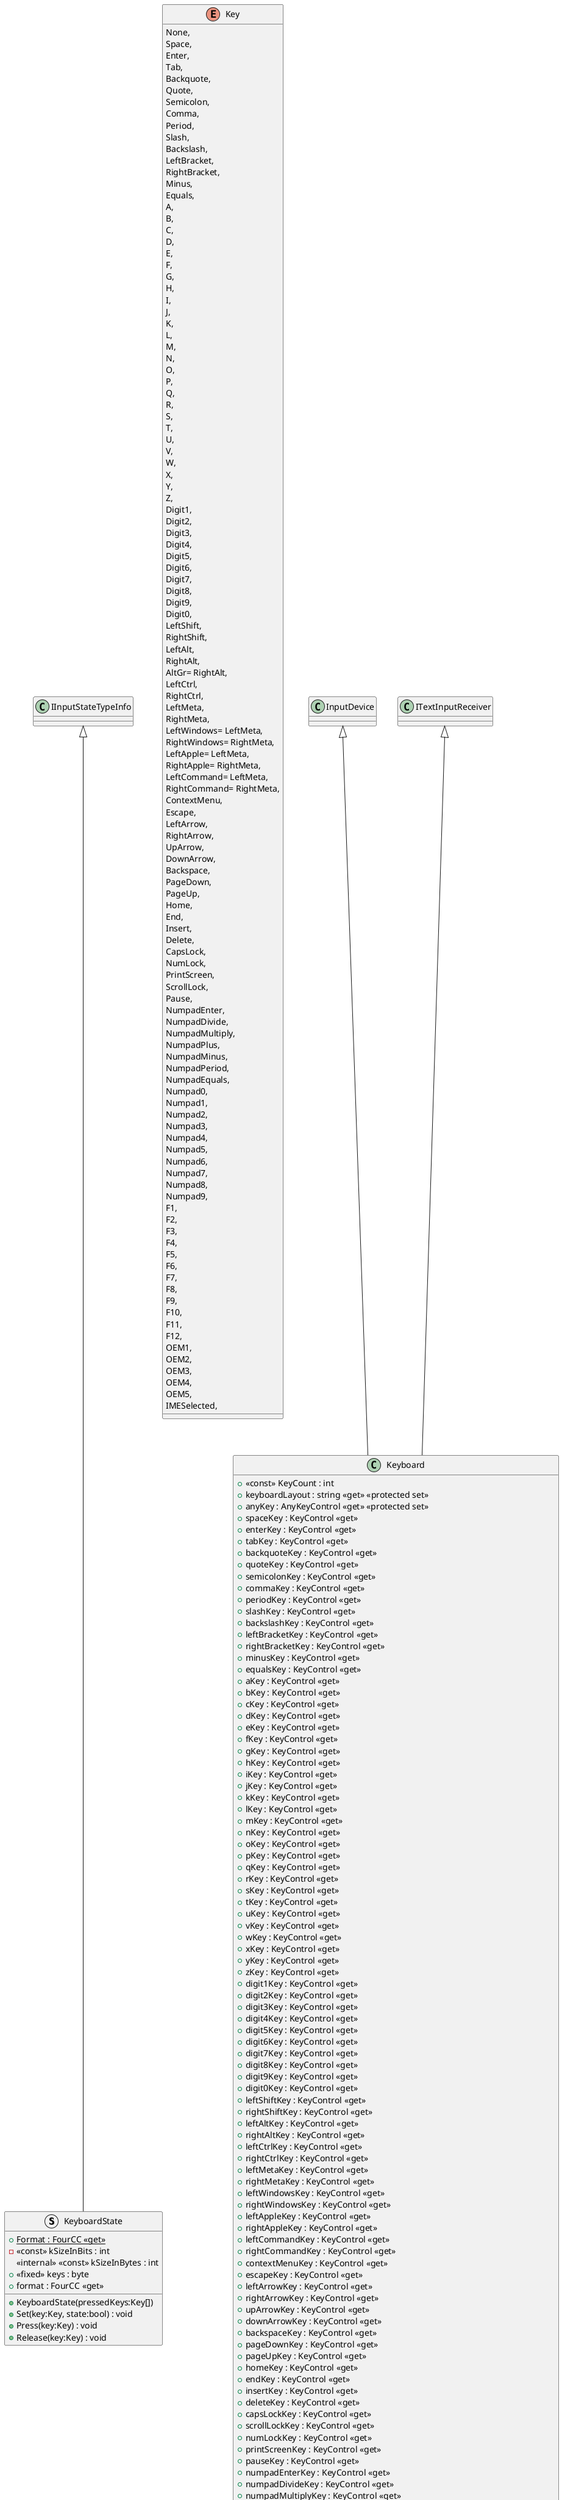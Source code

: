 @startuml
struct KeyboardState {
    + {static} Format : FourCC <<get>>
    - <<const>> kSizeInBits : int
    <<internal>> <<const>> kSizeInBytes : int
    + <<fixed>> keys : byte
    + KeyboardState(pressedKeys:Key[])
    + Set(key:Key, state:bool) : void
    + Press(key:Key) : void
    + Release(key:Key) : void
    + format : FourCC <<get>>
}
enum Key {
    None,
    Space,
    Enter,
    Tab,
    Backquote,
    Quote,
    Semicolon,
    Comma,
    Period,
    Slash,
    Backslash,
    LeftBracket,
    RightBracket,
    Minus,
    Equals,
    A,
    B,
    C,
    D,
    E,
    F,
    G,
    H,
    I,
    J,
    K,
    L,
    M,
    N,
    O,
    P,
    Q,
    R,
    S,
    T,
    U,
    V,
    W,
    X,
    Y,
    Z,
    Digit1,
    Digit2,
    Digit3,
    Digit4,
    Digit5,
    Digit6,
    Digit7,
    Digit8,
    Digit9,
    Digit0,
    LeftShift,
    RightShift,
    LeftAlt,
    RightAlt,
    AltGr= RightAlt,
    LeftCtrl,
    RightCtrl,
    LeftMeta,
    RightMeta,
    LeftWindows= LeftMeta,
    RightWindows= RightMeta,
    LeftApple= LeftMeta,
    RightApple= RightMeta,
    LeftCommand= LeftMeta,
    RightCommand= RightMeta,
    ContextMenu,
    Escape,
    LeftArrow,
    RightArrow,
    UpArrow,
    DownArrow,
    Backspace,
    PageDown,
    PageUp,
    Home,
    End,
    Insert,
    Delete,
    CapsLock,
    NumLock,
    PrintScreen,
    ScrollLock,
    Pause,
    NumpadEnter,
    NumpadDivide,
    NumpadMultiply,
    NumpadPlus,
    NumpadMinus,
    NumpadPeriod,
    NumpadEquals,
    Numpad0,
    Numpad1,
    Numpad2,
    Numpad3,
    Numpad4,
    Numpad5,
    Numpad6,
    Numpad7,
    Numpad8,
    Numpad9,
    F1,
    F2,
    F3,
    F4,
    F5,
    F6,
    F7,
    F8,
    F9,
    F10,
    F11,
    F12,
    OEM1,
    OEM2,
    OEM3,
    OEM4,
    OEM5,
    IMESelected,
}
class Keyboard {
    + <<const>> KeyCount : int
    + SetIMEEnabled(enabled:bool) : void
    + SetIMECursorPosition(position:Vector2) : void
    + keyboardLayout : string <<get>> <<protected set>>
    + anyKey : AnyKeyControl <<get>> <<protected set>>
    + spaceKey : KeyControl <<get>>
    + enterKey : KeyControl <<get>>
    + tabKey : KeyControl <<get>>
    + backquoteKey : KeyControl <<get>>
    + quoteKey : KeyControl <<get>>
    + semicolonKey : KeyControl <<get>>
    + commaKey : KeyControl <<get>>
    + periodKey : KeyControl <<get>>
    + slashKey : KeyControl <<get>>
    + backslashKey : KeyControl <<get>>
    + leftBracketKey : KeyControl <<get>>
    + rightBracketKey : KeyControl <<get>>
    + minusKey : KeyControl <<get>>
    + equalsKey : KeyControl <<get>>
    + aKey : KeyControl <<get>>
    + bKey : KeyControl <<get>>
    + cKey : KeyControl <<get>>
    + dKey : KeyControl <<get>>
    + eKey : KeyControl <<get>>
    + fKey : KeyControl <<get>>
    + gKey : KeyControl <<get>>
    + hKey : KeyControl <<get>>
    + iKey : KeyControl <<get>>
    + jKey : KeyControl <<get>>
    + kKey : KeyControl <<get>>
    + lKey : KeyControl <<get>>
    + mKey : KeyControl <<get>>
    + nKey : KeyControl <<get>>
    + oKey : KeyControl <<get>>
    + pKey : KeyControl <<get>>
    + qKey : KeyControl <<get>>
    + rKey : KeyControl <<get>>
    + sKey : KeyControl <<get>>
    + tKey : KeyControl <<get>>
    + uKey : KeyControl <<get>>
    + vKey : KeyControl <<get>>
    + wKey : KeyControl <<get>>
    + xKey : KeyControl <<get>>
    + yKey : KeyControl <<get>>
    + zKey : KeyControl <<get>>
    + digit1Key : KeyControl <<get>>
    + digit2Key : KeyControl <<get>>
    + digit3Key : KeyControl <<get>>
    + digit4Key : KeyControl <<get>>
    + digit5Key : KeyControl <<get>>
    + digit6Key : KeyControl <<get>>
    + digit7Key : KeyControl <<get>>
    + digit8Key : KeyControl <<get>>
    + digit9Key : KeyControl <<get>>
    + digit0Key : KeyControl <<get>>
    + leftShiftKey : KeyControl <<get>>
    + rightShiftKey : KeyControl <<get>>
    + leftAltKey : KeyControl <<get>>
    + rightAltKey : KeyControl <<get>>
    + leftCtrlKey : KeyControl <<get>>
    + rightCtrlKey : KeyControl <<get>>
    + leftMetaKey : KeyControl <<get>>
    + rightMetaKey : KeyControl <<get>>
    + leftWindowsKey : KeyControl <<get>>
    + rightWindowsKey : KeyControl <<get>>
    + leftAppleKey : KeyControl <<get>>
    + rightAppleKey : KeyControl <<get>>
    + leftCommandKey : KeyControl <<get>>
    + rightCommandKey : KeyControl <<get>>
    + contextMenuKey : KeyControl <<get>>
    + escapeKey : KeyControl <<get>>
    + leftArrowKey : KeyControl <<get>>
    + rightArrowKey : KeyControl <<get>>
    + upArrowKey : KeyControl <<get>>
    + downArrowKey : KeyControl <<get>>
    + backspaceKey : KeyControl <<get>>
    + pageDownKey : KeyControl <<get>>
    + pageUpKey : KeyControl <<get>>
    + homeKey : KeyControl <<get>>
    + endKey : KeyControl <<get>>
    + insertKey : KeyControl <<get>>
    + deleteKey : KeyControl <<get>>
    + capsLockKey : KeyControl <<get>>
    + scrollLockKey : KeyControl <<get>>
    + numLockKey : KeyControl <<get>>
    + printScreenKey : KeyControl <<get>>
    + pauseKey : KeyControl <<get>>
    + numpadEnterKey : KeyControl <<get>>
    + numpadDivideKey : KeyControl <<get>>
    + numpadMultiplyKey : KeyControl <<get>>
    + numpadMinusKey : KeyControl <<get>>
    + numpadPlusKey : KeyControl <<get>>
    + numpadPeriodKey : KeyControl <<get>>
    + numpadEqualsKey : KeyControl <<get>>
    + numpad0Key : KeyControl <<get>>
    + numpad1Key : KeyControl <<get>>
    + numpad2Key : KeyControl <<get>>
    + numpad3Key : KeyControl <<get>>
    + numpad4Key : KeyControl <<get>>
    + numpad5Key : KeyControl <<get>>
    + numpad6Key : KeyControl <<get>>
    + numpad7Key : KeyControl <<get>>
    + numpad8Key : KeyControl <<get>>
    + numpad9Key : KeyControl <<get>>
    + f1Key : KeyControl <<get>>
    + f2Key : KeyControl <<get>>
    + f3Key : KeyControl <<get>>
    + f4Key : KeyControl <<get>>
    + f5Key : KeyControl <<get>>
    + f6Key : KeyControl <<get>>
    + f7Key : KeyControl <<get>>
    + f8Key : KeyControl <<get>>
    + f9Key : KeyControl <<get>>
    + f10Key : KeyControl <<get>>
    + f11Key : KeyControl <<get>>
    + f12Key : KeyControl <<get>>
    + oem1Key : KeyControl <<get>>
    + oem2Key : KeyControl <<get>>
    + oem3Key : KeyControl <<get>>
    + oem4Key : KeyControl <<get>>
    + oem5Key : KeyControl <<get>>
    + shiftKey : ButtonControl <<get>> <<protected set>>
    + ctrlKey : ButtonControl <<get>> <<protected set>>
    + altKey : ButtonControl <<get>> <<protected set>>
    + imeSelected : ButtonControl <<get>> <<protected set>>
    + allKeys : ReadOnlyArray<KeyControl> <<get>>
    + {static} current : Keyboard <<get>>
    + <<override>> MakeCurrent() : void
    # <<override>> OnRemoved() : void
    # <<override>> FinishSetup() : void
    # <<override>> RefreshConfiguration() : void
    + OnTextInput(character:char) : void
    + FindKeyOnCurrentKeyboardLayout(displayName:string) : KeyControl
    + OnIMECompositionChanged(compositionString:IMECompositionString) : void
    - m_TextInputListeners : InlinedArray<Action<char>>
    - m_KeyboardLayoutName : string
    - m_Keys : KeyControl[]
    - m_ImeCompositionListeners : InlinedArray<Action<IMECompositionString>>
    # keys : KeyControl[] <<get>> <<set>>
}
IInputStateTypeInfo <|-- KeyboardState
InputDevice <|-- Keyboard
ITextInputReceiver <|-- Keyboard
@enduml
